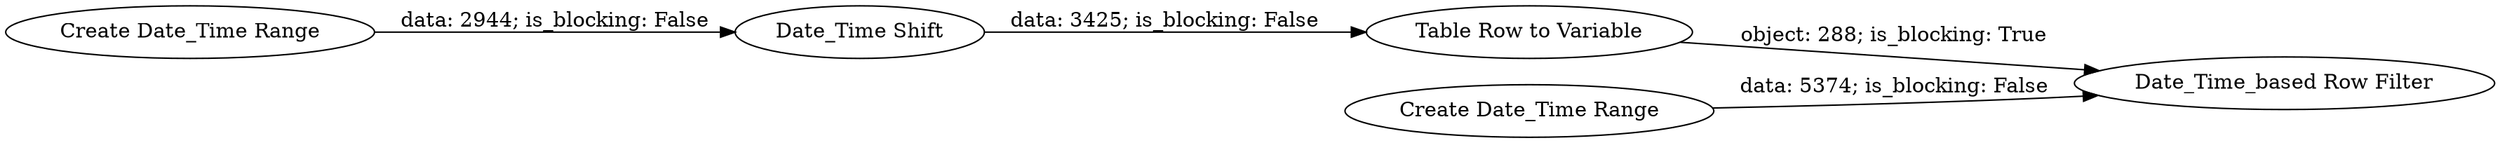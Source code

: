 digraph {
	"6616344284157312772_261" [label="Date_Time_based Row Filter"]
	"6616344284157312772_262" [label="Table Row to Variable"]
	"6616344284157312772_260" [label="Date_Time Shift"]
	"6616344284157312772_259" [label="Create Date_Time Range"]
	"6616344284157312772_258" [label="Create Date_Time Range"]
	"6616344284157312772_258" -> "6616344284157312772_261" [label="data: 5374; is_blocking: False"]
	"6616344284157312772_259" -> "6616344284157312772_260" [label="data: 2944; is_blocking: False"]
	"6616344284157312772_260" -> "6616344284157312772_262" [label="data: 3425; is_blocking: False"]
	"6616344284157312772_262" -> "6616344284157312772_261" [label="object: 288; is_blocking: True"]
	rankdir=LR
}

